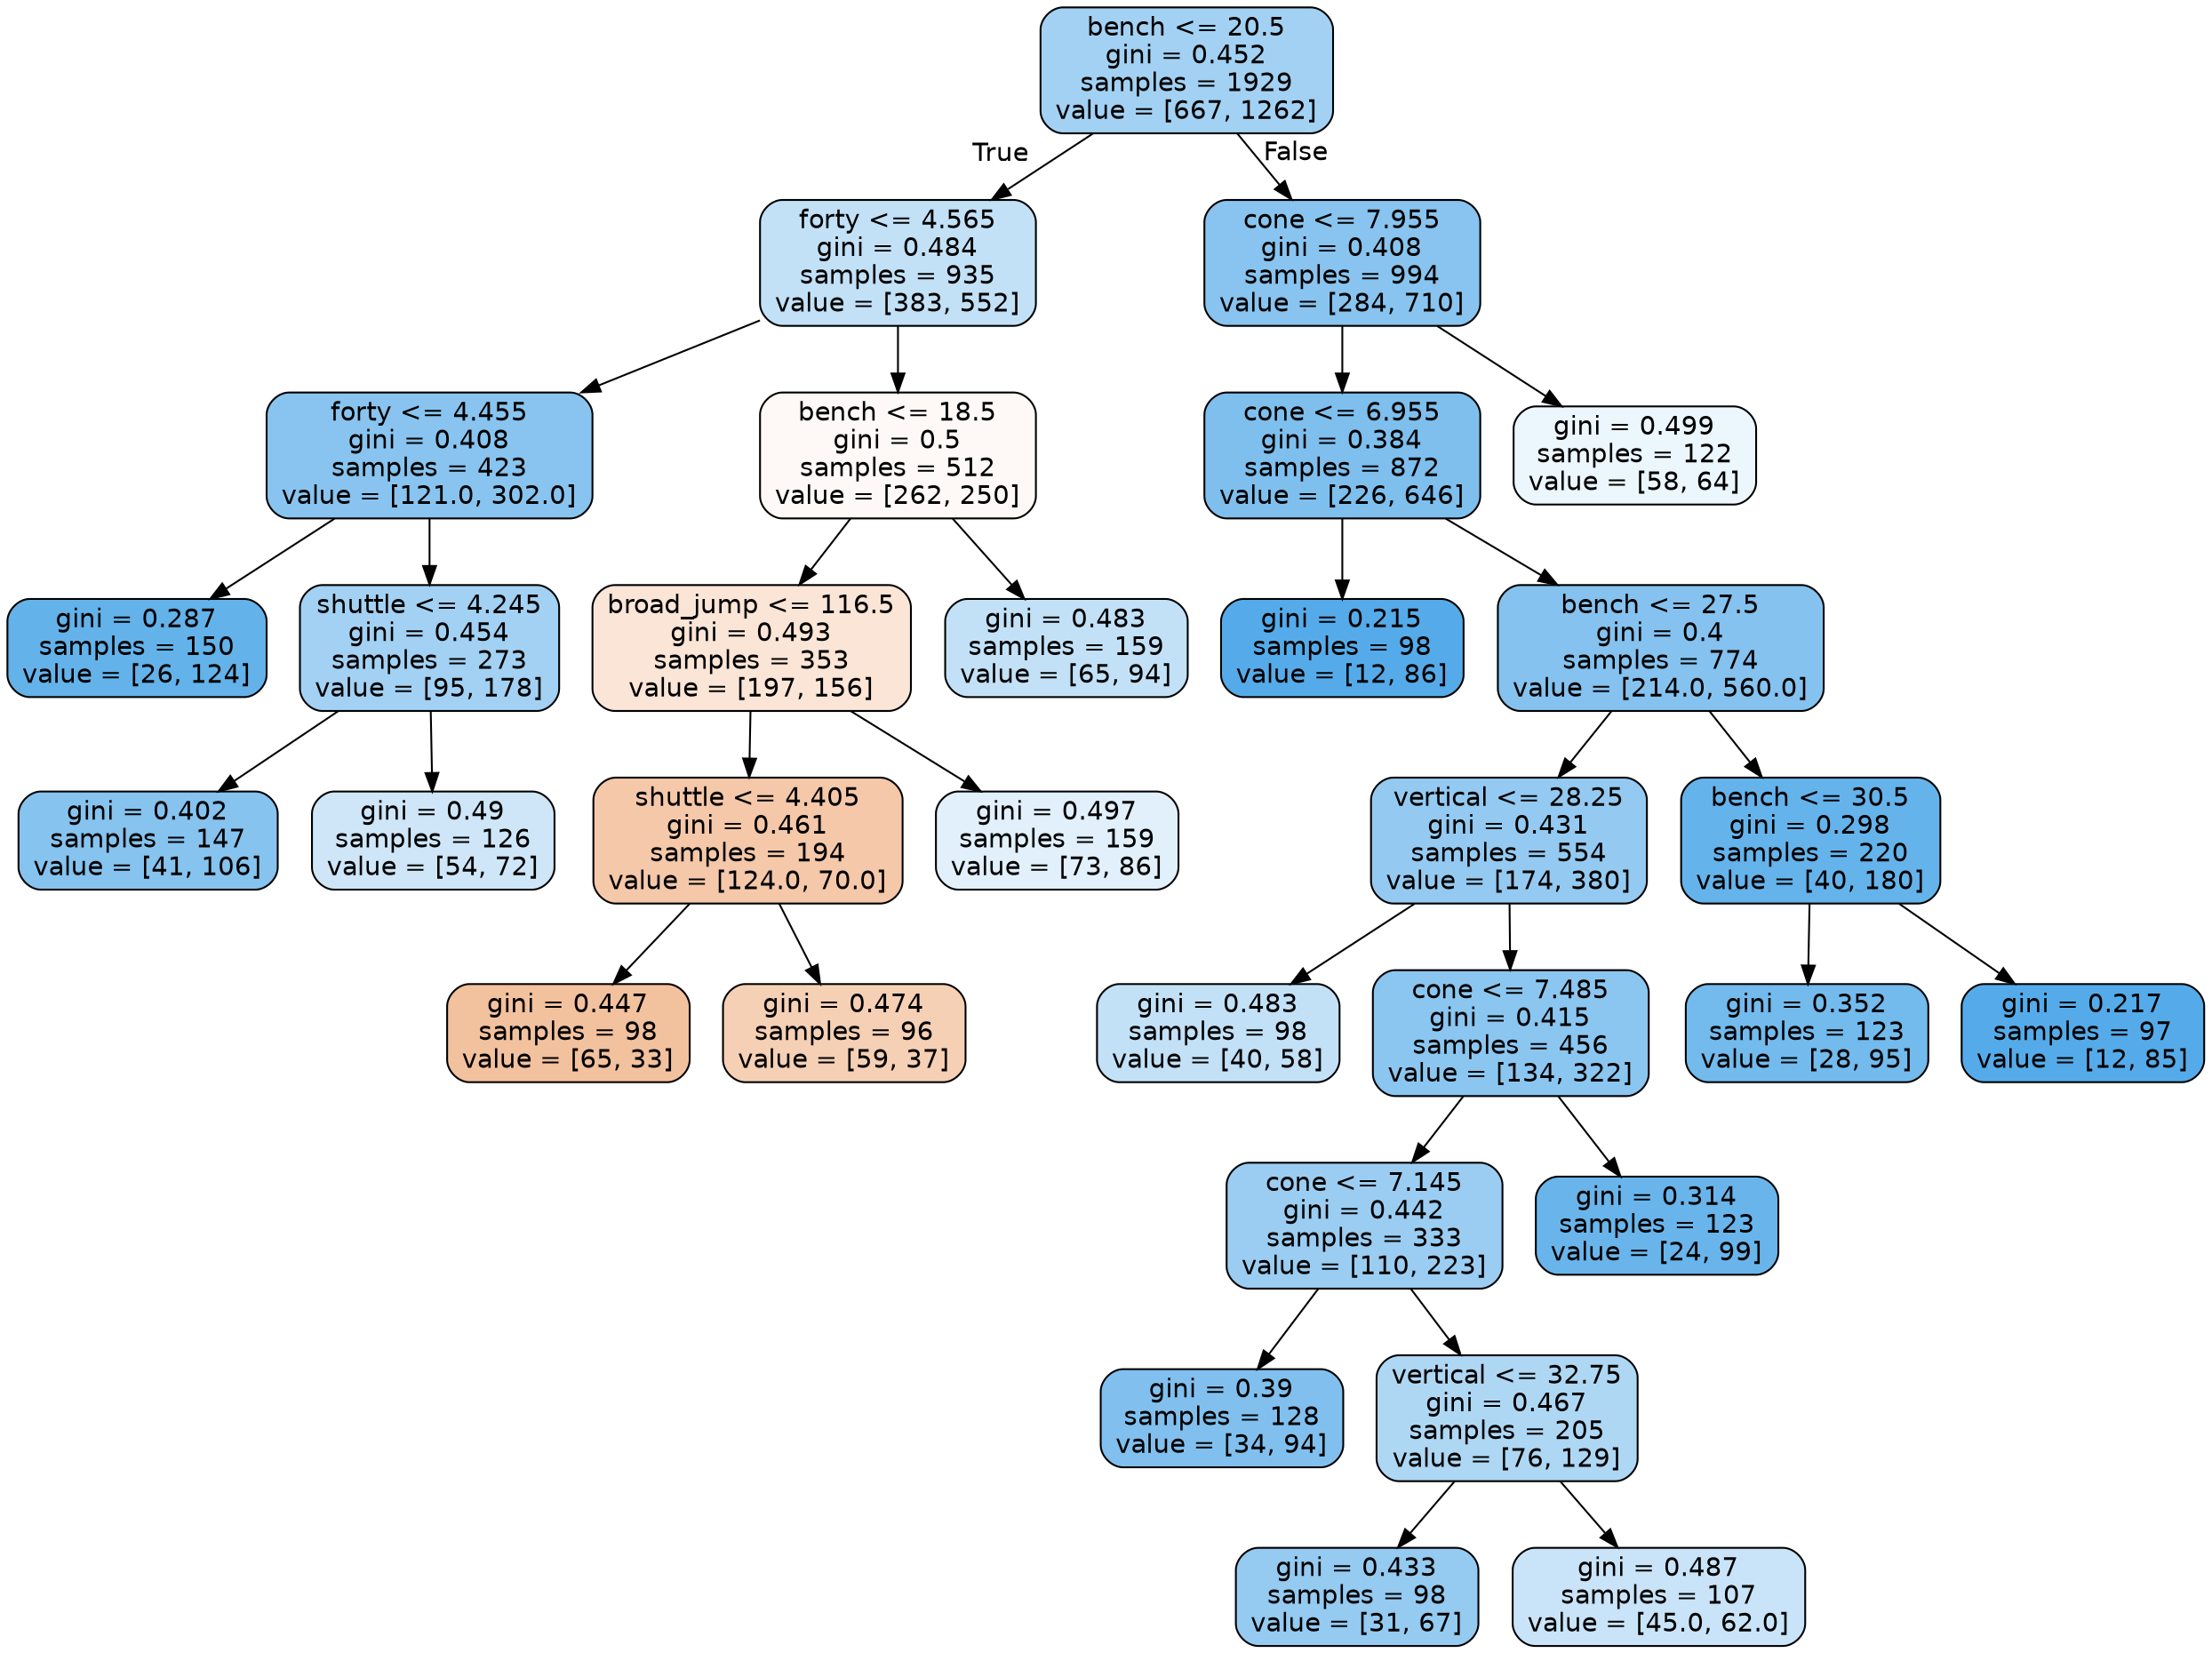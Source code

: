 digraph Tree {
node [shape=box, style="filled, rounded", color="black", fontname="helvetica"] ;
edge [fontname="helvetica"] ;
0 [label="bench <= 20.5\ngini = 0.452\nsamples = 1929\nvalue = [667, 1262]", fillcolor="#a2d1f3"] ;
1 [label="forty <= 4.565\ngini = 0.484\nsamples = 935\nvalue = [383, 552]", fillcolor="#c2e1f7"] ;
0 -> 1 [labeldistance=2.5, labelangle=45, headlabel="True"] ;
3 [label="forty <= 4.455\ngini = 0.408\nsamples = 423\nvalue = [121.0, 302.0]", fillcolor="#88c4ef"] ;
1 -> 3 ;
7 [label="gini = 0.287\nsamples = 150\nvalue = [26, 124]", fillcolor="#63b2ea"] ;
3 -> 7 ;
8 [label="shuttle <= 4.245\ngini = 0.454\nsamples = 273\nvalue = [95, 178]", fillcolor="#a3d1f3"] ;
3 -> 8 ;
17 [label="gini = 0.402\nsamples = 147\nvalue = [41, 106]", fillcolor="#86c3ef"] ;
8 -> 17 ;
18 [label="gini = 0.49\nsamples = 126\nvalue = [54, 72]", fillcolor="#cee6f8"] ;
8 -> 18 ;
4 [label="bench <= 18.5\ngini = 0.5\nsamples = 512\nvalue = [262, 250]", fillcolor="#fef9f6"] ;
1 -> 4 ;
9 [label="broad_jump <= 116.5\ngini = 0.493\nsamples = 353\nvalue = [197, 156]", fillcolor="#fae5d6"] ;
4 -> 9 ;
11 [label="shuttle <= 4.405\ngini = 0.461\nsamples = 194\nvalue = [124.0, 70.0]", fillcolor="#f4c8a9"] ;
9 -> 11 ;
29 [label="gini = 0.447\nsamples = 98\nvalue = [65, 33]", fillcolor="#f2c19e"] ;
11 -> 29 ;
30 [label="gini = 0.474\nsamples = 96\nvalue = [59, 37]", fillcolor="#f5d0b5"] ;
11 -> 30 ;
12 [label="gini = 0.497\nsamples = 159\nvalue = [73, 86]", fillcolor="#e1f0fb"] ;
9 -> 12 ;
10 [label="gini = 0.483\nsamples = 159\nvalue = [65, 94]", fillcolor="#c2e1f7"] ;
4 -> 10 ;
2 [label="cone <= 7.955\ngini = 0.408\nsamples = 994\nvalue = [284, 710]", fillcolor="#88c4ef"] ;
0 -> 2 [labeldistance=2.5, labelangle=-45, headlabel="False"] ;
5 [label="cone <= 6.955\ngini = 0.384\nsamples = 872\nvalue = [226, 646]", fillcolor="#7ebfee"] ;
2 -> 5 ;
13 [label="gini = 0.215\nsamples = 98\nvalue = [12, 86]", fillcolor="#55abe9"] ;
5 -> 13 ;
14 [label="bench <= 27.5\ngini = 0.4\nsamples = 774\nvalue = [214.0, 560.0]", fillcolor="#85c2ef"] ;
5 -> 14 ;
15 [label="vertical <= 28.25\ngini = 0.431\nsamples = 554\nvalue = [174, 380]", fillcolor="#94caf1"] ;
14 -> 15 ;
19 [label="gini = 0.483\nsamples = 98\nvalue = [40, 58]", fillcolor="#c2e1f7"] ;
15 -> 19 ;
20 [label="cone <= 7.485\ngini = 0.415\nsamples = 456\nvalue = [134, 322]", fillcolor="#8bc6f0"] ;
15 -> 20 ;
21 [label="cone <= 7.145\ngini = 0.442\nsamples = 333\nvalue = [110, 223]", fillcolor="#9bcdf2"] ;
20 -> 21 ;
23 [label="gini = 0.39\nsamples = 128\nvalue = [34, 94]", fillcolor="#81c0ee"] ;
21 -> 23 ;
24 [label="vertical <= 32.75\ngini = 0.467\nsamples = 205\nvalue = [76, 129]", fillcolor="#aed7f4"] ;
21 -> 24 ;
27 [label="gini = 0.433\nsamples = 98\nvalue = [31, 67]", fillcolor="#95caf1"] ;
24 -> 27 ;
28 [label="gini = 0.487\nsamples = 107\nvalue = [45.0, 62.0]", fillcolor="#c9e4f8"] ;
24 -> 28 ;
22 [label="gini = 0.314\nsamples = 123\nvalue = [24, 99]", fillcolor="#69b5eb"] ;
20 -> 22 ;
16 [label="bench <= 30.5\ngini = 0.298\nsamples = 220\nvalue = [40, 180]", fillcolor="#65b3eb"] ;
14 -> 16 ;
25 [label="gini = 0.352\nsamples = 123\nvalue = [28, 95]", fillcolor="#73baed"] ;
16 -> 25 ;
26 [label="gini = 0.217\nsamples = 97\nvalue = [12, 85]", fillcolor="#55abe9"] ;
16 -> 26 ;
6 [label="gini = 0.499\nsamples = 122\nvalue = [58, 64]", fillcolor="#ecf6fd"] ;
2 -> 6 ;
}